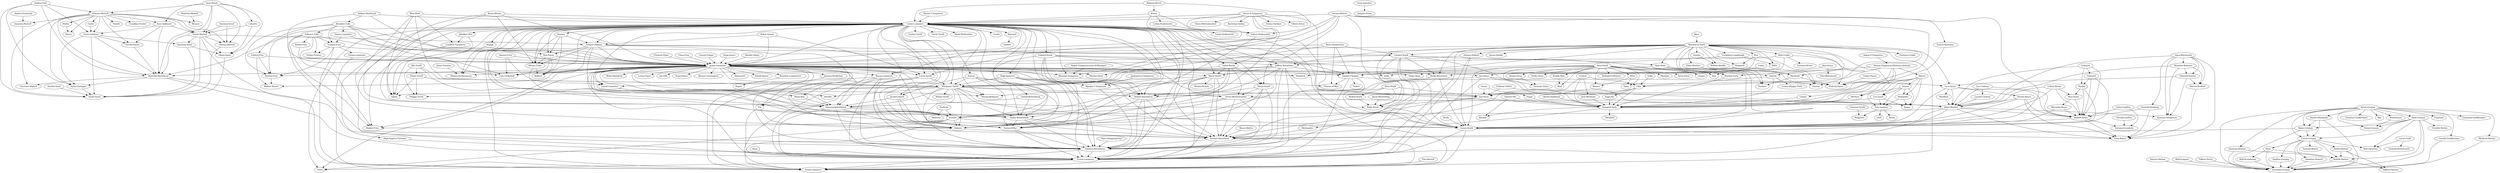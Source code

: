 // VIP Graph
digraph {
	"Addam-Marbrand"
	"Aegon-Targaryen-(son-of-Rhaegar)"
	"Aegon-V-Targaryen"
	"Aemon-Targaryen-(Maester-Aemon)"
	"Aeron-Greyjoy"
	"Aerys-II-Targaryen"
	"Alla-Tyrell"
	Alleras
	"Alys-Arryn"
	"Amerei-Frey"
	"Anders-Yronwood"
	"Andrey-Dalt"
	"Anya-Waynwood"
	"Areo-Hotah"
	"Arianne-Martell"
	Armen
	"Arya-Stark"
	"Arys-Oakheart"
	"Asha-Greyjoy"
	"Aurane-Waters"
	"Baelor-Blacktyde"
	"Baelor-I-Targaryen"
	"Balman-Byrch"
	"Balon-Greyjoy"
	"Balon-Swann"
	"Barristan-Selmy"
	"Bellegere-Otherys"
	"Benedar-Belmore"
	"Beric-Dondarrion"
	Biter
	"Blue-Bard"
	"Bonifer-Hasty"
	"Boros-Blount"
	"Bran-Stark"
	Brea
	Brella
	"Brienne-of-Tarth"
	Bronn
	Brusco
	"Brynden-Tully"
	Caleotte
	"Catelyn-Stark"
	Cedra
	"Cedric-Payne"
	"Cersei-Lannister"
	"Clarence-Crabb"
	"Clement-Piper"
	"Cleos-Frey"
	Clydas
	Colemon
	Craster
	"Creighton-Longbough"
	"Daemon-Sand"
	Dalla
	Dareon
	"Daven-Lannister"
	"Denyo-Terys"
	"Denys-Darklyn"
	"Dick-Crabb"
	"Dontos-Hollard"
	"Doran-Martell"
	Dorcas
	Dunsen
	"Dunstan-Drumm"
	"Eddard-Stark"
	"Eddison-Tollett"
	"Edmure-Tully"
	"Edwyn-Frey"
	"Elbert-Arryn"
	"Elder-Brother"
	"Elia-Martell"
	"Elinor-Tyrell"
	"Elys-Waynwood"
	"Emmon-Frey"
	Emmond
	"Euron-Greyjoy"
	"Eustace-Brune"
	"Falyse-Stokeworth"
	"Forley-Prester"
	"Franklyn-Fowler"
	"Garin-(orphan)"
	"Garlan-Tyrell"
	"Garrett-Paege"
	"Garth-Tyrell"
	Gendry
	"Genna-Lannister"
	"Gerold-Dayne"
	"Gerold-Grafton"
	Gilly
	"Gilwood-Hunter"
	"Gormon-Tyrell"
	"Gormond-Goodbrother"
	"Gorold-Goodbrother"
	"Gregor-Clegane"
	Grenn
	Gretchel
	"Greydon-Goodbrother"
	"Gyles-Grafton"
	"Gyles-Rosby"
	"Harras-Harlaw"
	"Harrold-Hardyng"
	"Harys-Swyft"
	"High-Septon-(Tyrions)"
	"High-Sparrow"
	"Horton-Redfort"
	"Hotho-Harlaw"
	"Hugo-Vance"
	"Humfrey-Hewett"
	"Hyle-Hunt"
	Illifer
	"Ilyn-Payne"
	"Ivete-Sanchez"
	"Jaehaerys-I-Targaryen"
	"Jaime-Lannister"
	"Jalabhar-Xho"
	"Jeor-Mormont"
	"Jeyne-Farman"
	"Jeyne-Heddle"
	"Jeyne-Westerling"
	"Joaquin-Penia"
	"Jocelyn-Swyft"
	"Joffrey-Baratheon"
	"Jon-Arryn"
	"Jon-Snow"
	"Josmyn-Peckledon"
	"Joy-Hill"
	"Karyl-Vance"
	"Kevan-Lannister"
	"Kindly-Man"
	"Kojja-Mo"
	"Lambert-Turnberry"
	"Lancel-Lannister"
	"Lanna-(Happy-Port)"
	"Leo-Tyrell"
	"Lewys-Piper"
	"Lollys-Stokeworth"
	"Loras-Tyrell"
	"Lothor-Brune"
	"Lucas-Codd"
	Luwin
	"Lyle-Crakehall"
	"Lyn-Corbray"
	"Lyonel-Corbray"
	"Lysa-Arryn"
	"Mace-Tyrell"
	Maddy
	"Maegor-I-Targaryen"
	Maggy
	"Manfrey-Martell"
	"Margaery-Tyrell"
	Marillion
	"Mariya-Darry"
	"Mark-Mullendore"
	Marwyn
	"Mathis-Rowan"
	"Megga-Tyrell"
	"Melara-Hetherspoon"
	"Meldred-Merlyn"
	Melisandre
	Mellei
	Meralyn
	Meribald
	"Meryn-Trant"
	Mollander
	"Moon-Boy"
	Morra
	Murenmure
	"Mya-Stone"
	"Myranda-Royce"
	"Myrcella-Baratheon"
	Nan
	Narbert
	"Nestor-Royce"
	Nute
	"Nymeria-Sand"
	"Obara-Sand"
	"Oberyn-Martell"
	"Olenna-Redwyne"
	"Orton-Merryweather"
	"Osfryd-Kettleblack"
	"Osmund-Kettleblack"
	"Osney-Kettleblack"
	"Owen-Merryweather"
	"Pate-(novice)"
	"Pate-(whipping-boy)"
	"Paxter-Redwyne"
	"Petyr-Baelish"
	Pia
	"Podrick-Payne"
	Puckens
	Pycelle
	Pyg
	Pypar
	"Qhorin-Halfhand"
	"Quellon-Greyjoy"
	"Quentyn-Martell"
	"Quhuru-Mo"
	Quill
	Qyburn
	Rafford
	"Ralf-(Limper)"
	"Ralf-Stonehouse"
	"Randyll-Tarly"
	Raynard
	"Red-Oarsman"
	"Renly-Baratheon"
	"Rennifer-Longwaters"
	"Rhaegar-Targaryen"
	Ricasso
	"Rickon-Stark"
	"Robb-Stark"
	"Robert-Arryn"
	"Robert-Baratheon"
	"Rodrik-Harlaw"
	"Ronnet-Connington"
	Roone
	"Roose-Bolton"
	Rosey
	"Roslin-Frey"
	Rugen
	Rus
	"Ryman-Frey"
	"Samwell-Tarly"
	"Sandor-Clegane"
	"Sansa-Stark"
	"Sarella-Sand"
	"Sawane-Botley"
	Senelle
	Shadrich
	Shae
	Shagwell
	Shitmouth
	Shortear
	"Sigfryd-Harlaw"
	"Stannis-Baratheon"
	"Sybell-Spicer"
	"Sylva-Santagar"
	"Symond-Templeton"
	"Syrio-Forel"
	"Taena-of-Myr"
	"Talbert-Serry"
	Talea
	Tallad
	"Tanda-Stokeworth"
	"Ternesio-Terys"
	"Terrance-Lynderly"
	Theobald
	"Theon-Greyjoy"
	"Thoros-of-Myr"
	Tickler
	Timeon
	Timoth
	"Tommen-Baratheon"
	Torbert
	"Torwold-Browntooth"
	"Tristifer-Botley"
	"Trystane-Martell"
	"Tyene-Sand"
	"Tyrion-Lannister"
	"Tywin-Lannister"
	Umma
	Unella
	"Vargo-Hoat"
	Varys
	"Victarion-Greyjoy"
	Waif
	"Walder-Frey"
	"Walder-Rivers"
	Walgrave
	"Willas-Tyrell"
	"Willow-Heddle"
	"Wylis-Manderly"
	Xhondo
	"Yohn-Royce"
	"Yorko-Terys"
	Zollo
	"Addam-Marbrand" -> "Brynden-Tully"
	"Addam-Marbrand" -> "Cersei-Lannister"
	"Addam-Marbrand" -> "Jaime-Lannister"
	"Addam-Marbrand" -> "Lyle-Crakehall"
	"Aegon-Targaryen-(son-of-Rhaegar)" -> "Rhaegar-Targaryen"
	"Aegon-V-Targaryen" -> "Aemon-Targaryen-(Maester-Aemon)"
	"Aemon-Targaryen-(Maester-Aemon)" -> Alleras
	"Aemon-Targaryen-(Maester-Aemon)" -> Clydas
	"Aemon-Targaryen-(Maester-Aemon)" -> Dareon
	"Aemon-Targaryen-(Maester-Aemon)" -> Gilly
	"Aemon-Targaryen-(Maester-Aemon)" -> "Jon-Snow"
	"Aemon-Targaryen-(Maester-Aemon)" -> "Samwell-Tarly"
	"Aeron-Greyjoy" -> "Asha-Greyjoy"
	"Aeron-Greyjoy" -> "Baelor-Blacktyde"
	"Aeron-Greyjoy" -> "Balon-Greyjoy"
	"Aeron-Greyjoy" -> "Dunstan-Drumm"
	"Aeron-Greyjoy" -> Emmond
	"Aeron-Greyjoy" -> "Euron-Greyjoy"
	"Aeron-Greyjoy" -> "Gormond-Goodbrother"
	"Aeron-Greyjoy" -> "Gorold-Goodbrother"
	"Aeron-Greyjoy" -> "Greydon-Goodbrother"
	"Aeron-Greyjoy" -> "Meldred-Merlyn"
	"Aeron-Greyjoy" -> Murenmure
	"Aeron-Greyjoy" -> Rus
	"Aeron-Greyjoy" -> "Theon-Greyjoy"
	"Aeron-Greyjoy" -> "Victarion-Greyjoy"
	"Aerys-II-Targaryen" -> "Barristan-Selmy"
	"Aerys-II-Targaryen" -> "Cersei-Lannister"
	"Aerys-II-Targaryen" -> "Denys-Darklyn"
	"Aerys-II-Targaryen" -> "Elbert-Arryn"
	"Aerys-II-Targaryen" -> "Jaime-Lannister"
	"Aerys-II-Targaryen" -> "Owen-Merryweather"
	"Aerys-II-Targaryen" -> "Rhaegar-Targaryen"
	"Aerys-II-Targaryen" -> "Robert-Baratheon"
	"Aerys-II-Targaryen" -> "Tywin-Lannister"
	"Alla-Tyrell" -> "Elinor-Tyrell"
	"Alla-Tyrell" -> "Margaery-Tyrell"
	"Alla-Tyrell" -> "Megga-Tyrell"
	"Alla-Tyrell" -> "Osney-Kettleblack"
	Alleras -> Armen
	Alleras -> "Leo-Tyrell"
	Alleras -> Marwyn
	Alleras -> Mollander
	Alleras -> "Pate-(novice)"
	Alleras -> Roone
	Alleras -> "Samwell-Tarly"
	"Alys-Arryn" -> "Elys-Waynwood"
	"Alys-Arryn" -> "Jon-Arryn"
	"Amerei-Frey" -> "Jaime-Lannister"
	"Amerei-Frey" -> "Lancel-Lannister"
	"Amerei-Frey" -> "Lyle-Crakehall"
	"Anders-Yronwood" -> "Quentyn-Martell"
	"Andrey-Dalt" -> "Arianne-Martell"
	"Andrey-Dalt" -> "Garin-(orphan)"
	"Andrey-Dalt" -> "Myrcella-Baratheon"
	"Andrey-Dalt" -> "Sylva-Santagar"
	"Andrey-Dalt" -> "Tyene-Sand"
	"Anya-Waynwood" -> "Benedar-Belmore"
	"Anya-Waynwood" -> "Gilwood-Hunter"
	"Anya-Waynwood" -> "Harrold-Hardyng"
	"Anya-Waynwood" -> "Horton-Redfort"
	"Anya-Waynwood" -> "Petyr-Baelish"
	"Anya-Waynwood" -> "Symond-Templeton"
	"Anya-Waynwood" -> "Yohn-Royce"
	"Areo-Hotah" -> "Arianne-Martell"
	"Areo-Hotah" -> "Arys-Oakheart"
	"Areo-Hotah" -> Caleotte
	"Areo-Hotah" -> "Doran-Martell"
	"Areo-Hotah" -> "Myrcella-Baratheon"
	"Areo-Hotah" -> "Obara-Sand"
	"Areo-Hotah" -> "Oberyn-Martell"
	"Arianne-Martell" -> "Arys-Oakheart"
	"Arianne-Martell" -> Cedra
	"Arianne-Martell" -> "Doran-Martell"
	"Arianne-Martell" -> "Franklyn-Fowler"
	"Arianne-Martell" -> "Garin-(orphan)"
	"Arianne-Martell" -> "Gerold-Dayne"
	"Arianne-Martell" -> Mellei
	"Arianne-Martell" -> Morra
	"Arianne-Martell" -> "Myrcella-Baratheon"
	"Arianne-Martell" -> "Oberyn-Martell"
	"Arianne-Martell" -> "Quentyn-Martell"
	"Arianne-Martell" -> Ricasso
	"Arianne-Martell" -> "Sylva-Santagar"
	"Arianne-Martell" -> Timoth
	"Arianne-Martell" -> "Tyene-Sand"
	Armen -> "Leo-Tyrell"
	Armen -> Marwyn
	Armen -> Mollander
	Armen -> "Pate-(novice)"
	Armen -> Roone
	"Arya-Stark" -> "Bellegere-Otherys"
	"Arya-Stark" -> Brea
	"Arya-Stark" -> Brusco
	"Arya-Stark" -> Dareon
	"Arya-Stark" -> "Denyo-Terys"
	"Arya-Stark" -> "Kindly-Man"
	"Arya-Stark" -> Meralyn
	"Arya-Stark" -> Nan
	"Arya-Stark" -> "Sandor-Clegane"
	"Arya-Stark" -> "Sansa-Stark"
	"Arya-Stark" -> "Syrio-Forel"
	"Arya-Stark" -> Talea
	"Arya-Stark" -> "Ternesio-Terys"
	"Arya-Stark" -> Umma
	"Arya-Stark" -> Waif
	"Arya-Stark" -> "Yorko-Terys"
	"Arys-Oakheart" -> "Doran-Martell"
	"Arys-Oakheart" -> "Garin-(orphan)"
	"Arys-Oakheart" -> "Gerold-Dayne"
	"Arys-Oakheart" -> "Myrcella-Baratheon"
	"Asha-Greyjoy" -> "Balon-Greyjoy"
	"Asha-Greyjoy" -> "Euron-Greyjoy"
	"Asha-Greyjoy" -> "Red-Oarsman"
	"Asha-Greyjoy" -> "Rodrik-Harlaw"
	"Asha-Greyjoy" -> "Theon-Greyjoy"
	"Asha-Greyjoy" -> "Tristifer-Botley"
	"Asha-Greyjoy" -> "Victarion-Greyjoy"
	"Aurane-Waters" -> "Cersei-Lannister"
	"Aurane-Waters" -> "Gyles-Rosby"
	"Aurane-Waters" -> "Harys-Swyft"
	"Aurane-Waters" -> "Loras-Tyrell"
	"Aurane-Waters" -> "Margaery-Tyrell"
	"Aurane-Waters" -> "Orton-Merryweather"
	"Aurane-Waters" -> "Paxter-Redwyne"
	"Aurane-Waters" -> "Stannis-Baratheon"
	"Aurane-Waters" -> "Tommen-Baratheon"
	"Baelor-Blacktyde" -> "Balon-Greyjoy"
	"Baelor-Blacktyde" -> "Euron-Greyjoy"
	"Baelor-Blacktyde" -> "Victarion-Greyjoy"
	"Baelor-I-Targaryen" -> "Cersei-Lannister"
	"Balman-Byrch" -> Bronn
	"Balman-Byrch" -> "Cersei-Lannister"
	"Balman-Byrch" -> "Falyse-Stokeworth"
	"Balon-Greyjoy" -> "Euron-Greyjoy"
	"Balon-Greyjoy" -> "Stannis-Baratheon"
	"Balon-Greyjoy" -> "Victarion-Greyjoy"
	"Balon-Swann" -> "Gregor-Clegane"
	"Balon-Swann" -> "Jaime-Lannister"
	"Balon-Swann" -> "Loras-Tyrell"
	"Benedar-Belmore" -> "Gilwood-Hunter"
	"Benedar-Belmore" -> "Horton-Redfort"
	"Benedar-Belmore" -> "Petyr-Baelish"
	"Benedar-Belmore" -> "Symond-Templeton"
	"Beric-Dondarrion" -> "Catelyn-Stark"
	"Beric-Dondarrion" -> "Jaime-Lannister"
	"Beric-Dondarrion" -> "Mariya-Darry"
	"Beric-Dondarrion" -> "Sandor-Clegane"
	"Beric-Dondarrion" -> "Thoros-of-Myr"
	Biter -> "Brienne-of-Tarth"
	"Blue-Bard" -> "Cersei-Lannister"
	"Blue-Bard" -> "Lambert-Turnberry"
	"Blue-Bard" -> "Margaery-Tyrell"
	"Blue-Bard" -> Qyburn
	"Blue-Bard" -> Tallad
	"Bonifer-Hasty" -> "Jaime-Lannister"
	"Boros-Blount" -> "Cersei-Lannister"
	"Boros-Blount" -> "Jaime-Lannister"
	"Boros-Blount" -> "Meryn-Trant"
	"Boros-Blount" -> "Osmund-Kettleblack"
	"Boros-Blount" -> "Osney-Kettleblack"
	"Bran-Stark" -> "Jon-Snow"
	"Bran-Stark" -> "Rickon-Stark"
	"Bran-Stark" -> "Robb-Stark"
	"Bran-Stark" -> "Tommen-Baratheon"
	Brea -> Brusco
	Brea -> Talea
	Brella -> "Sansa-Stark"
	"Brienne-of-Tarth" -> "Catelyn-Stark"
	"Brienne-of-Tarth" -> "Clarence-Crabb"
	"Brienne-of-Tarth" -> "Creighton-Longbough"
	"Brienne-of-Tarth" -> "Dick-Crabb"
	"Brienne-of-Tarth" -> "Dontos-Hollard"
	"Brienne-of-Tarth" -> "Elder-Brother"
	"Brienne-of-Tarth" -> Gendry
	"Brienne-of-Tarth" -> "Hyle-Hunt"
	"Brienne-of-Tarth" -> Illifer
	"Brienne-of-Tarth" -> "Jaime-Lannister"
	"Brienne-of-Tarth" -> "Jeyne-Heddle"
	"Brienne-of-Tarth" -> "Joffrey-Baratheon"
	"Brienne-of-Tarth" -> "Lysa-Arryn"
	"Brienne-of-Tarth" -> Meribald
	"Brienne-of-Tarth" -> Narbert
	"Brienne-of-Tarth" -> "Podrick-Payne"
	"Brienne-of-Tarth" -> Pyg
	"Brienne-of-Tarth" -> "Randyll-Tarly"
	"Brienne-of-Tarth" -> "Renly-Baratheon"
	"Brienne-of-Tarth" -> "Sandor-Clegane"
	"Brienne-of-Tarth" -> "Sansa-Stark"
	"Brienne-of-Tarth" -> Shagwell
	"Brienne-of-Tarth" -> Timeon
	"Brienne-of-Tarth" -> "Tommen-Baratheon"
	"Brienne-of-Tarth" -> "Tyrion-Lannister"
	"Brienne-of-Tarth" -> "Tywin-Lannister"
	"Brienne-of-Tarth" -> "Willow-Heddle"
	Bronn -> "Cersei-Lannister"
	Bronn -> "Falyse-Stokeworth"
	Bronn -> "Lollys-Stokeworth"
	Bronn -> "Tyrion-Lannister"
	"Brynden-Tully" -> "Catelyn-Stark"
	"Brynden-Tully" -> "Daven-Lannister"
	"Brynden-Tully" -> "Edmure-Tully"
	"Brynden-Tully" -> "Edwyn-Frey"
	"Brynden-Tully" -> "Emmon-Frey"
	"Brynden-Tully" -> "Jaime-Lannister"
	"Brynden-Tully" -> "Lyle-Crakehall"
	"Brynden-Tully" -> "Ryman-Frey"
	Caleotte -> "Doran-Martell"
	Caleotte -> "Obara-Sand"
	"Catelyn-Stark" -> "Hyle-Hunt"
	"Catelyn-Stark" -> "Jaime-Lannister"
	"Catelyn-Stark" -> "Petyr-Baelish"
	"Catelyn-Stark" -> "Randyll-Tarly"
	"Catelyn-Stark" -> "Renly-Baratheon"
	"Catelyn-Stark" -> "Robb-Stark"
	"Catelyn-Stark" -> "Sansa-Stark"
	"Catelyn-Stark" -> "Tyrion-Lannister"
	Cedra -> "Garin-(orphan)"
	"Cedric-Payne" -> "Podrick-Payne"
	"Cersei-Lannister" -> Dorcas
	"Cersei-Lannister" -> Dunsen
	"Cersei-Lannister" -> "Eddard-Stark"
	"Cersei-Lannister" -> "Falyse-Stokeworth"
	"Cersei-Lannister" -> "Garlan-Tyrell"
	"Cersei-Lannister" -> "Garth-Tyrell"
	"Cersei-Lannister" -> "Gregor-Clegane"
	"Cersei-Lannister" -> "Gyles-Rosby"
	"Cersei-Lannister" -> "Harys-Swyft"
	"Cersei-Lannister" -> "High-Septon-(Tyrions)"
	"Cersei-Lannister" -> "High-Sparrow"
	"Cersei-Lannister" -> "Ilyn-Payne"
	"Cersei-Lannister" -> "Jaime-Lannister"
	"Cersei-Lannister" -> "Jalabhar-Xho"
	"Cersei-Lannister" -> "Jocelyn-Swyft"
	"Cersei-Lannister" -> "Joffrey-Baratheon"
	"Cersei-Lannister" -> "Jon-Snow"
	"Cersei-Lannister" -> "Kevan-Lannister"
	"Cersei-Lannister" -> "Lancel-Lannister"
	"Cersei-Lannister" -> "Loras-Tyrell"
	"Cersei-Lannister" -> "Mace-Tyrell"
	"Cersei-Lannister" -> "Maegor-I-Targaryen"
	"Cersei-Lannister" -> Maggy
	"Cersei-Lannister" -> "Margaery-Tyrell"
	"Cersei-Lannister" -> "Mark-Mullendore"
	"Cersei-Lannister" -> "Melara-Hetherspoon"
	"Cersei-Lannister" -> "Meryn-Trant"
	"Cersei-Lannister" -> "Moon-Boy"
	"Cersei-Lannister" -> "Myrcella-Baratheon"
	"Cersei-Lannister" -> "Olenna-Redwyne"
	"Cersei-Lannister" -> "Orton-Merryweather"
	"Cersei-Lannister" -> "Osfryd-Kettleblack"
	"Cersei-Lannister" -> "Osmund-Kettleblack"
	"Cersei-Lannister" -> "Osney-Kettleblack"
	"Cersei-Lannister" -> "Petyr-Baelish"
	"Cersei-Lannister" -> Pycelle
	"Cersei-Lannister" -> Qyburn
	"Cersei-Lannister" -> Rafford
	"Cersei-Lannister" -> Raynard
	"Cersei-Lannister" -> "Rhaegar-Targaryen"
	"Cersei-Lannister" -> "Robert-Baratheon"
	"Cersei-Lannister" -> "Sansa-Stark"
	"Cersei-Lannister" -> Senelle
	"Cersei-Lannister" -> "Stannis-Baratheon"
	"Cersei-Lannister" -> "Taena-of-Myr"
	"Cersei-Lannister" -> Tallad
	"Cersei-Lannister" -> "Tommen-Baratheon"
	"Cersei-Lannister" -> "Tyrion-Lannister"
	"Cersei-Lannister" -> "Tywin-Lannister"
	"Cersei-Lannister" -> Unella
	"Cersei-Lannister" -> Varys
	"Cersei-Lannister" -> "Walder-Frey"
	"Clement-Piper" -> "Jaime-Lannister"
	"Cleos-Frey" -> "Jaime-Lannister"
	Clydas -> "Samwell-Tarly"
	Colemon -> Gretchel
	Colemon -> Maddy
	Colemon -> "Petyr-Baelish"
	Colemon -> "Robert-Arryn"
	Craster -> Gilly
	Craster -> "Jeor-Mormont"
	Craster -> "Jon-Snow"
	Craster -> "Samwell-Tarly"
	"Creighton-Longbough" -> Illifer
	"Creighton-Longbough" -> Shadrich
	"Daemon-Sand" -> "Doran-Martell"
	"Daemon-Sand" -> "Oberyn-Martell"
	Dalla -> Gilly
	Dareon -> Gilly
	Dareon -> "Lanna-(Happy-Port)"
	Dareon -> "Samwell-Tarly"
	"Daven-Lannister" -> "Emmon-Frey"
	"Daven-Lannister" -> "Jaime-Lannister"
	"Denyo-Terys" -> "Ternesio-Terys"
	"Dick-Crabb" -> "Eustace-Brune"
	"Dick-Crabb" -> "Jaime-Lannister"
	"Dick-Crabb" -> "Podrick-Payne"
	"Dick-Crabb" -> "Renly-Baratheon"
	"Dontos-Hollard" -> "Joffrey-Baratheon"
	"Dontos-Hollard" -> "Sansa-Stark"
	"Dontos-Hollard" -> "Tyrion-Lannister"
	"Doran-Martell" -> "Gregor-Clegane"
	"Doran-Martell" -> "Myrcella-Baratheon"
	"Doran-Martell" -> "Nymeria-Sand"
	"Doran-Martell" -> "Obara-Sand"
	"Doran-Martell" -> "Oberyn-Martell"
	"Doran-Martell" -> "Tyene-Sand"
	"Doran-Martell" -> "Tywin-Lannister"
	Dorcas -> "Jocelyn-Swyft"
	Dorcas -> "Margaery-Tyrell"
	Dorcas -> "Osney-Kettleblack"
	Dorcas -> Qyburn
	Dorcas -> "Taena-of-Myr"
	Dunsen -> "Gregor-Clegane"
	Dunsen -> "Ilyn-Payne"
	Dunsen -> "Meryn-Trant"
	Dunsen -> Rafford
	"Dunstan-Drumm" -> "Rodrik-Harlaw"
	"Dunstan-Drumm" -> "Victarion-Greyjoy"
	"Eddard-Stark" -> "Joffrey-Baratheon"
	"Eddard-Stark" -> "Jon-Arryn"
	"Eddard-Stark" -> "Jon-Snow"
	"Eddard-Stark" -> Pycelle
	"Eddard-Stark" -> "Robert-Baratheon"
	"Eddard-Stark" -> "Stannis-Baratheon"
	"Eddard-Stark" -> "Tyrion-Lannister"
	"Eddison-Tollett" -> "Jon-Snow"
	"Eddison-Tollett" -> "Samwell-Tarly"
	"Edmure-Tully" -> "Emmon-Frey"
	"Edmure-Tully" -> "Forley-Prester"
	"Edmure-Tully" -> "Ilyn-Payne"
	"Edmure-Tully" -> "Jaime-Lannister"
	"Edmure-Tully" -> "Roslin-Frey"
	"Edmure-Tully" -> "Ryman-Frey"
	"Edmure-Tully" -> "Tommen-Baratheon"
	"Edmure-Tully" -> "Walder-Frey"
	"Edwyn-Frey" -> "Jaime-Lannister"
	"Edwyn-Frey" -> "Ryman-Frey"
	"Edwyn-Frey" -> "Walder-Rivers"
	"Elder-Brother" -> Meribald
	"Elder-Brother" -> Narbert
	"Elia-Martell" -> "Tywin-Lannister"
	"Elinor-Tyrell" -> "Margaery-Tyrell"
	"Elinor-Tyrell" -> "Megga-Tyrell"
	"Elinor-Tyrell" -> Tallad
	"Emmon-Frey" -> "Forley-Prester"
	"Emmon-Frey" -> "Genna-Lannister"
	"Emmon-Frey" -> "Jaime-Lannister"
	"Emmon-Frey" -> "Ryman-Frey"
	"Emmon-Frey" -> "Tywin-Lannister"
	"Euron-Greyjoy" -> "Hotho-Harlaw"
	"Euron-Greyjoy" -> "Humfrey-Hewett"
	"Euron-Greyjoy" -> Nute
	"Euron-Greyjoy" -> "Quellon-Greyjoy"
	"Euron-Greyjoy" -> "Red-Oarsman"
	"Euron-Greyjoy" -> "Rodrik-Harlaw"
	"Euron-Greyjoy" -> "Sawane-Botley"
	"Euron-Greyjoy" -> "Victarion-Greyjoy"
	"Falyse-Stokeworth" -> Qyburn
	"Garin-(orphan)" -> "Gerold-Dayne"
	"Garin-(orphan)" -> "Myrcella-Baratheon"
	"Garin-(orphan)" -> "Nymeria-Sand"
	"Garin-(orphan)" -> "Sylva-Santagar"
	"Garin-(orphan)" -> "Tyene-Sand"
	"Garrett-Paege" -> "Jaime-Lannister"
	Gendry -> "Willow-Heddle"
	"Genna-Lannister" -> "Jaime-Lannister"
	"Genna-Lannister" -> "Tywin-Lannister"
	"Gerold-Dayne" -> "Myrcella-Baratheon"
	"Gerold-Grafton" -> "Terrance-Lynderly"
	Gilly -> "Jon-Snow"
	Gilly -> "Kojja-Mo"
	Gilly -> Melisandre
	Gilly -> "Samwell-Tarly"
	"Gilwood-Hunter" -> "Horton-Redfort"
	"Gilwood-Hunter" -> "Lysa-Arryn"
	"Gilwood-Hunter" -> "Symond-Templeton"
	"Gormon-Tyrell" -> Walgrave
	"Gorold-Goodbrother" -> "Victarion-Greyjoy"
	"Gregor-Clegane" -> "Ilyn-Payne"
	"Gregor-Clegane" -> "Jaime-Lannister"
	"Gregor-Clegane" -> "Meryn-Trant"
	"Gregor-Clegane" -> Pycelle
	"Gregor-Clegane" -> Qyburn
	"Gregor-Clegane" -> Rafford
	"Gregor-Clegane" -> "Sandor-Clegane"
	"Gregor-Clegane" -> "Tywin-Lannister"
	Grenn -> "Jon-Snow"
	Grenn -> Pypar
	Gretchel -> Maddy
	Gretchel -> "Robert-Arryn"
	Gretchel -> "Sansa-Stark"
	"Gyles-Grafton" -> "Robert-Arryn"
	"Gyles-Grafton" -> "Terrance-Lynderly"
	"Gyles-Rosby" -> "Harys-Swyft"
	"Gyles-Rosby" -> "Mace-Tyrell"
	"Gyles-Rosby" -> "Margaery-Tyrell"
	"Gyles-Rosby" -> "Orton-Merryweather"
	"Gyles-Rosby" -> Pycelle
	"Gyles-Rosby" -> Qyburn
	"Harras-Harlaw" -> "Victarion-Greyjoy"
	"Harrold-Hardyng" -> "Robert-Arryn"
	"Harrold-Hardyng" -> "Yohn-Royce"
	"Harys-Swyft" -> "Orton-Merryweather"
	"Harys-Swyft" -> Pycelle
	"Harys-Swyft" -> "Stannis-Baratheon"
	"Harys-Swyft" -> "Taena-of-Myr"
	"Harys-Swyft" -> "Tommen-Baratheon"
	"High-Septon-(Tyrions)" -> "Tyrion-Lannister"
	"High-Sparrow" -> "Maegor-I-Targaryen"
	"High-Sparrow" -> "Margaery-Tyrell"
	"High-Sparrow" -> "Osney-Kettleblack"
	"High-Sparrow" -> "Taena-of-Myr"
	"High-Sparrow" -> "Tommen-Baratheon"
	"Horton-Redfort" -> "Yohn-Royce"
	"Hotho-Harlaw" -> "Rodrik-Harlaw"
	"Hotho-Harlaw" -> "Sigfryd-Harlaw"
	"Hotho-Harlaw" -> "Victarion-Greyjoy"
	"Hugo-Vance" -> "Jaime-Lannister"
	"Humfrey-Hewett" -> "Victarion-Greyjoy"
	"Hyle-Hunt" -> Meribald
	"Hyle-Hunt" -> "Podrick-Payne"
	"Hyle-Hunt" -> "Randyll-Tarly"
	"Hyle-Hunt" -> "Sandor-Clegane"
	"Hyle-Hunt" -> "Sansa-Stark"
	"Ilyn-Payne" -> "Jaime-Lannister"
	"Ilyn-Payne" -> "Lyle-Crakehall"
	"Ilyn-Payne" -> "Meryn-Trant"
	"Ilyn-Payne" -> Rafford
	"Ivete-Sanchez" -> "Joaquin-Penia"
	"Jaehaerys-I-Targaryen" -> "Maegor-I-Targaryen"
	"Jaime-Lannister" -> "Josmyn-Peckledon"
	"Jaime-Lannister" -> "Joy-Hill"
	"Jaime-Lannister" -> "Karyl-Vance"
	"Jaime-Lannister" -> "Kevan-Lannister"
	"Jaime-Lannister" -> "Lancel-Lannister"
	"Jaime-Lannister" -> "Lewys-Piper"
	"Jaime-Lannister" -> "Loras-Tyrell"
	"Jaime-Lannister" -> "Lyle-Crakehall"
	"Jaime-Lannister" -> "Mace-Tyrell"
	"Jaime-Lannister" -> "Margaery-Tyrell"
	"Jaime-Lannister" -> "Mariya-Darry"
	"Jaime-Lannister" -> "Melara-Hetherspoon"
	"Jaime-Lannister" -> "Olenna-Redwyne"
	"Jaime-Lannister" -> "Osmund-Kettleblack"
	"Jaime-Lannister" -> Pia
	"Jaime-Lannister" -> Pycelle
	"Jaime-Lannister" -> Qyburn
	"Jaime-Lannister" -> Rafford
	"Jaime-Lannister" -> "Renly-Baratheon"
	"Jaime-Lannister" -> "Rennifer-Longwaters"
	"Jaime-Lannister" -> "Rhaegar-Targaryen"
	"Jaime-Lannister" -> "Robb-Stark"
	"Jaime-Lannister" -> "Robert-Baratheon"
	"Jaime-Lannister" -> "Ronnet-Connington"
	"Jaime-Lannister" -> "Ryman-Frey"
	"Jaime-Lannister" -> "Sandor-Clegane"
	"Jaime-Lannister" -> "Sansa-Stark"
	"Jaime-Lannister" -> Shadrich
	"Jaime-Lannister" -> Shitmouth
	"Jaime-Lannister" -> "Sybell-Spicer"
	"Jaime-Lannister" -> "Taena-of-Myr"
	"Jaime-Lannister" -> "Thoros-of-Myr"
	"Jaime-Lannister" -> "Tommen-Baratheon"
	"Jaime-Lannister" -> "Tyrion-Lannister"
	"Jaime-Lannister" -> "Tywin-Lannister"
	"Jaime-Lannister" -> "Vargo-Hoat"
	"Jaime-Lannister" -> Varys
	"Jaime-Lannister" -> "Walder-Frey"
	"Jaime-Lannister" -> "Walder-Rivers"
	"Jaime-Lannister" -> "Wylis-Manderly"
	"Jaime-Lannister" -> Zollo
	"Jalabhar-Xho" -> "Lambert-Turnberry"
	"Jalabhar-Xho" -> Tallad
	"Jeor-Mormont" -> "Samwell-Tarly"
	"Jeyne-Farman" -> "Melara-Hetherspoon"
	"Jeyne-Westerling" -> "Robb-Stark"
	"Jocelyn-Swyft" -> "Osmund-Kettleblack"
	"Jocelyn-Swyft" -> Qyburn
	"Jocelyn-Swyft" -> "Taena-of-Myr"
	"Joffrey-Baratheon" -> "Mace-Tyrell"
	"Joffrey-Baratheon" -> "Margaery-Tyrell"
	"Joffrey-Baratheon" -> "Myrcella-Baratheon"
	"Joffrey-Baratheon" -> Qyburn
	"Joffrey-Baratheon" -> "Robert-Baratheon"
	"Joffrey-Baratheon" -> "Sandor-Clegane"
	"Joffrey-Baratheon" -> "Sansa-Stark"
	"Joffrey-Baratheon" -> "Tommen-Baratheon"
	"Joffrey-Baratheon" -> "Tyrion-Lannister"
	"Jon-Arryn" -> "Lysa-Arryn"
	"Jon-Arryn" -> "Petyr-Baelish"
	"Jon-Arryn" -> "Robert-Baratheon"
	"Jon-Arryn" -> "Tyrion-Lannister"
	"Jon-Snow" -> "Robb-Stark"
	"Jon-Snow" -> "Samwell-Tarly"
	"Jon-Snow" -> "Stannis-Baratheon"
	"Josmyn-Peckledon" -> Pia
	"Kevan-Lannister" -> "Lancel-Lannister"
	"Kevan-Lannister" -> "Stannis-Baratheon"
	"Kevan-Lannister" -> "Tommen-Baratheon"
	"Kevan-Lannister" -> "Tyrion-Lannister"
	"Kevan-Lannister" -> "Tywin-Lannister"
	"Kindly-Man" -> Waif
	"Kojja-Mo" -> "Samwell-Tarly"
	"Lambert-Turnberry" -> Tallad
	"Lancel-Lannister" -> "Moon-Boy"
	"Lancel-Lannister" -> "Osmund-Kettleblack"
	"Leo-Tyrell" -> "Pate-(novice)"
	"Leo-Tyrell" -> Roone
	"Leo-Tyrell" -> "Samwell-Tarly"
	"Lollys-Stokeworth" -> "Tanda-Stokeworth"
	"Loras-Tyrell" -> "Margaery-Tyrell"
	"Loras-Tyrell" -> "Osmund-Kettleblack"
	"Loras-Tyrell" -> "Tommen-Baratheon"
	"Loras-Tyrell" -> "Tyrion-Lannister"
	"Lothor-Brune" -> "Mya-Stone"
	"Lothor-Brune" -> "Petyr-Baelish"
	"Lothor-Brune" -> "Robert-Arryn"
	"Lothor-Brune" -> "Sansa-Stark"
	"Lucas-Codd" -> "Red-Oarsman"
	"Lucas-Codd" -> "Torwold-Browntooth"
	Luwin -> Nan
	"Lyn-Corbray" -> "Lyonel-Corbray"
	"Lyn-Corbray" -> "Petyr-Baelish"
	"Lyn-Corbray" -> "Robert-Arryn"
	"Lyonel-Corbray" -> "Petyr-Baelish"
	"Lysa-Arryn" -> Marillion
	"Lysa-Arryn" -> "Nestor-Royce"
	"Lysa-Arryn" -> "Petyr-Baelish"
	"Lysa-Arryn" -> "Robert-Arryn"
	"Lysa-Arryn" -> "Sansa-Stark"
	"Mace-Tyrell" -> "Margaery-Tyrell"
	"Mace-Tyrell" -> "Mathis-Rowan"
	"Mace-Tyrell" -> "Olenna-Redwyne"
	"Mace-Tyrell" -> "Stannis-Baratheon"
	"Mace-Tyrell" -> "Tommen-Baratheon"
	"Mace-Tyrell" -> "Tyrion-Lannister"
	"Mace-Tyrell" -> "Tywin-Lannister"
	Maddy -> "Mya-Stone"
	Maddy -> "Robert-Arryn"
	Maddy -> "Sansa-Stark"
	"Maegor-I-Targaryen" -> "Tommen-Baratheon"
	Maggy -> "Melara-Hetherspoon"
	"Manfrey-Martell" -> Ricasso
	"Margaery-Tyrell" -> "Megga-Tyrell"
	"Margaery-Tyrell" -> "Olenna-Redwyne"
	"Margaery-Tyrell" -> "Orton-Merryweather"
	"Margaery-Tyrell" -> "Osmund-Kettleblack"
	"Margaery-Tyrell" -> "Osney-Kettleblack"
	"Margaery-Tyrell" -> Qyburn
	"Margaery-Tyrell" -> "Robert-Baratheon"
	"Margaery-Tyrell" -> "Sansa-Stark"
	"Margaery-Tyrell" -> Senelle
	"Margaery-Tyrell" -> "Taena-of-Myr"
	"Margaery-Tyrell" -> Tallad
	"Margaery-Tyrell" -> "Tommen-Baratheon"
	"Margaery-Tyrell" -> "Willas-Tyrell"
	Marillion -> "Petyr-Baelish"
	Marwyn -> "Samwell-Tarly"
	"Meldred-Merlyn" -> "Victarion-Greyjoy"
	Melisandre -> "Stannis-Baratheon"
	Mellei -> Morra
	Meribald -> Narbert
	Meribald -> "Podrick-Payne"
	"Meryn-Trant" -> "Osmund-Kettleblack"
	"Meryn-Trant" -> Rafford
	Mollander -> "Pate-(novice)"
	Mollander -> Roone
	"Moon-Boy" -> "Osmund-Kettleblack"
	Murenmure -> "Theon-Greyjoy"
	"Mya-Stone" -> "Myranda-Royce"
	"Mya-Stone" -> "Robert-Arryn"
	"Myranda-Royce" -> "Robert-Arryn"
	"Myranda-Royce" -> "Sansa-Stark"
	"Myrcella-Baratheon" -> "Sylva-Santagar"
	"Myrcella-Baratheon" -> "Tommen-Baratheon"
	"Myrcella-Baratheon" -> "Trystane-Martell"
	"Myrcella-Baratheon" -> "Tyrion-Lannister"
	"Nestor-Royce" -> "Petyr-Baelish"
	"Nestor-Royce" -> "Robert-Arryn"
	"Nestor-Royce" -> "Sansa-Stark"
	"Nestor-Royce" -> "Yohn-Royce"
	Nute -> "Ralf-Stonehouse"
	Nute -> "Rodrik-Harlaw"
	Nute -> "Victarion-Greyjoy"
	"Nymeria-Sand" -> "Obara-Sand"
	"Nymeria-Sand" -> "Tyene-Sand"
	"Obara-Sand" -> "Tyene-Sand"
	"Oberyn-Martell" -> "Tyene-Sand"
	"Orton-Merryweather" -> "Petyr-Baelish"
	"Orton-Merryweather" -> Pycelle
	"Orton-Merryweather" -> "Stannis-Baratheon"
	"Orton-Merryweather" -> "Taena-of-Myr"
	"Orton-Merryweather" -> "Tommen-Baratheon"
	"Osfryd-Kettleblack" -> "Osmund-Kettleblack"
	"Osfryd-Kettleblack" -> "Osney-Kettleblack"
	"Osmund-Kettleblack" -> "Osney-Kettleblack"
	"Osmund-Kettleblack" -> Pycelle
	"Osmund-Kettleblack" -> Qyburn
	"Osmund-Kettleblack" -> "Tommen-Baratheon"
	"Osmund-Kettleblack" -> "Tyrion-Lannister"
	"Osney-Kettleblack" -> "Stannis-Baratheon"
	"Osney-Kettleblack" -> "Taena-of-Myr"
	"Osney-Kettleblack" -> "Tommen-Baratheon"
	"Pate-(novice)" -> Quill
	"Pate-(novice)" -> Rosey
	"Pate-(novice)" -> Walgrave
	"Pate-(whipping-boy)" -> "Tommen-Baratheon"
	"Paxter-Redwyne" -> "Samwell-Tarly"
	"Petyr-Baelish" -> Pycelle
	"Petyr-Baelish" -> "Robert-Arryn"
	"Petyr-Baelish" -> "Sansa-Stark"
	"Petyr-Baelish" -> "Symond-Templeton"
	"Petyr-Baelish" -> "Tyrion-Lannister"
	"Petyr-Baelish" -> "Yohn-Royce"
	Pia -> Qyburn
	Pia -> "Tyrion-Lannister"
	Puckens -> Pycelle
	Puckens -> Shortear
	Pycelle -> Qyburn
	Pycelle -> "Stannis-Baratheon"
	Pycelle -> "Tywin-Lannister"
	Pycelle -> Varys
	Pycelle -> "Walder-Frey"
	Pyg -> Shagwell
	Pyg -> Timeon
	Pyg -> "Vargo-Hoat"
	Pypar -> "Samwell-Tarly"
	"Qhorin-Halfhand" -> "Samwell-Tarly"
	"Quellon-Greyjoy" -> "Victarion-Greyjoy"
	"Quentyn-Martell" -> "Trystane-Martell"
	"Quhuru-Mo" -> "Samwell-Tarly"
	"Quhuru-Mo" -> Xhondo
	Qyburn -> "Stannis-Baratheon"
	"Ralf-(Limper)" -> "Victarion-Greyjoy"
	"Ralf-Stonehouse" -> "Victarion-Greyjoy"
	"Randyll-Tarly" -> "Samwell-Tarly"
	Raynard -> Torbert
	"Renly-Baratheon" -> "Robert-Baratheon"
	"Renly-Baratheon" -> "Sansa-Stark"
	"Renly-Baratheon" -> "Stannis-Baratheon"
	"Rennifer-Longwaters" -> Rugen
	"Rhaegar-Targaryen" -> "Robert-Baratheon"
	"Rickon-Stark" -> "Robb-Stark"
	"Robb-Stark" -> "Sansa-Stark"
	"Robert-Arryn" -> "Sansa-Stark"
	"Robert-Arryn" -> "Terrance-Lynderly"
	"Robert-Arryn" -> "Yohn-Royce"
	"Robert-Baratheon" -> "Stannis-Baratheon"
	"Robert-Baratheon" -> "Taena-of-Myr"
	"Robert-Baratheon" -> "Tommen-Baratheon"
	"Robert-Baratheon" -> "Tyrion-Lannister"
	"Rodrik-Harlaw" -> "Sigfryd-Harlaw"
	"Rodrik-Harlaw" -> "Victarion-Greyjoy"
	"Roose-Bolton" -> "Stannis-Baratheon"
	"Roslin-Frey" -> "Walder-Frey"
	"Ryman-Frey" -> "Walder-Rivers"
	"Samwell-Tarly" -> "Stannis-Baratheon"
	"Samwell-Tarly" -> Theobald
	"Samwell-Tarly" -> Xhondo
	"Sandor-Clegane" -> "Sansa-Stark"
	"Sandor-Clegane" -> "Thoros-of-Myr"
	"Sandor-Clegane" -> Tickler
	"Sandor-Clegane" -> Timeon
	"Sandor-Clegane" -> "Tyrion-Lannister"
	"Sansa-Stark" -> "Tyrion-Lannister"
	"Sansa-Stark" -> "Tywin-Lannister"
	"Sansa-Stark" -> "Yohn-Royce"
	"Sarella-Sand" -> "Tyene-Sand"
	Shae -> "Tyrion-Lannister"
	Shagwell -> Timeon
	Shagwell -> Zollo
	"Stannis-Baratheon" -> "Tommen-Baratheon"
	"Stannis-Baratheon" -> "Tyrion-Lannister"
	"Stannis-Baratheon" -> "Tywin-Lannister"
	"Sylva-Santagar" -> "Tyene-Sand"
	"Symond-Templeton" -> "Yohn-Royce"
	"Taena-of-Myr" -> "Tommen-Baratheon"
	"Taena-of-Myr" -> "Tyrion-Lannister"
	"Talbert-Serry" -> "Victarion-Greyjoy"
	"Tommen-Baratheon" -> "Tyrion-Lannister"
	"Tommen-Baratheon" -> "Tywin-Lannister"
	"Tyrion-Lannister" -> "Tywin-Lannister"
	"Tyrion-Lannister" -> Varys
}
